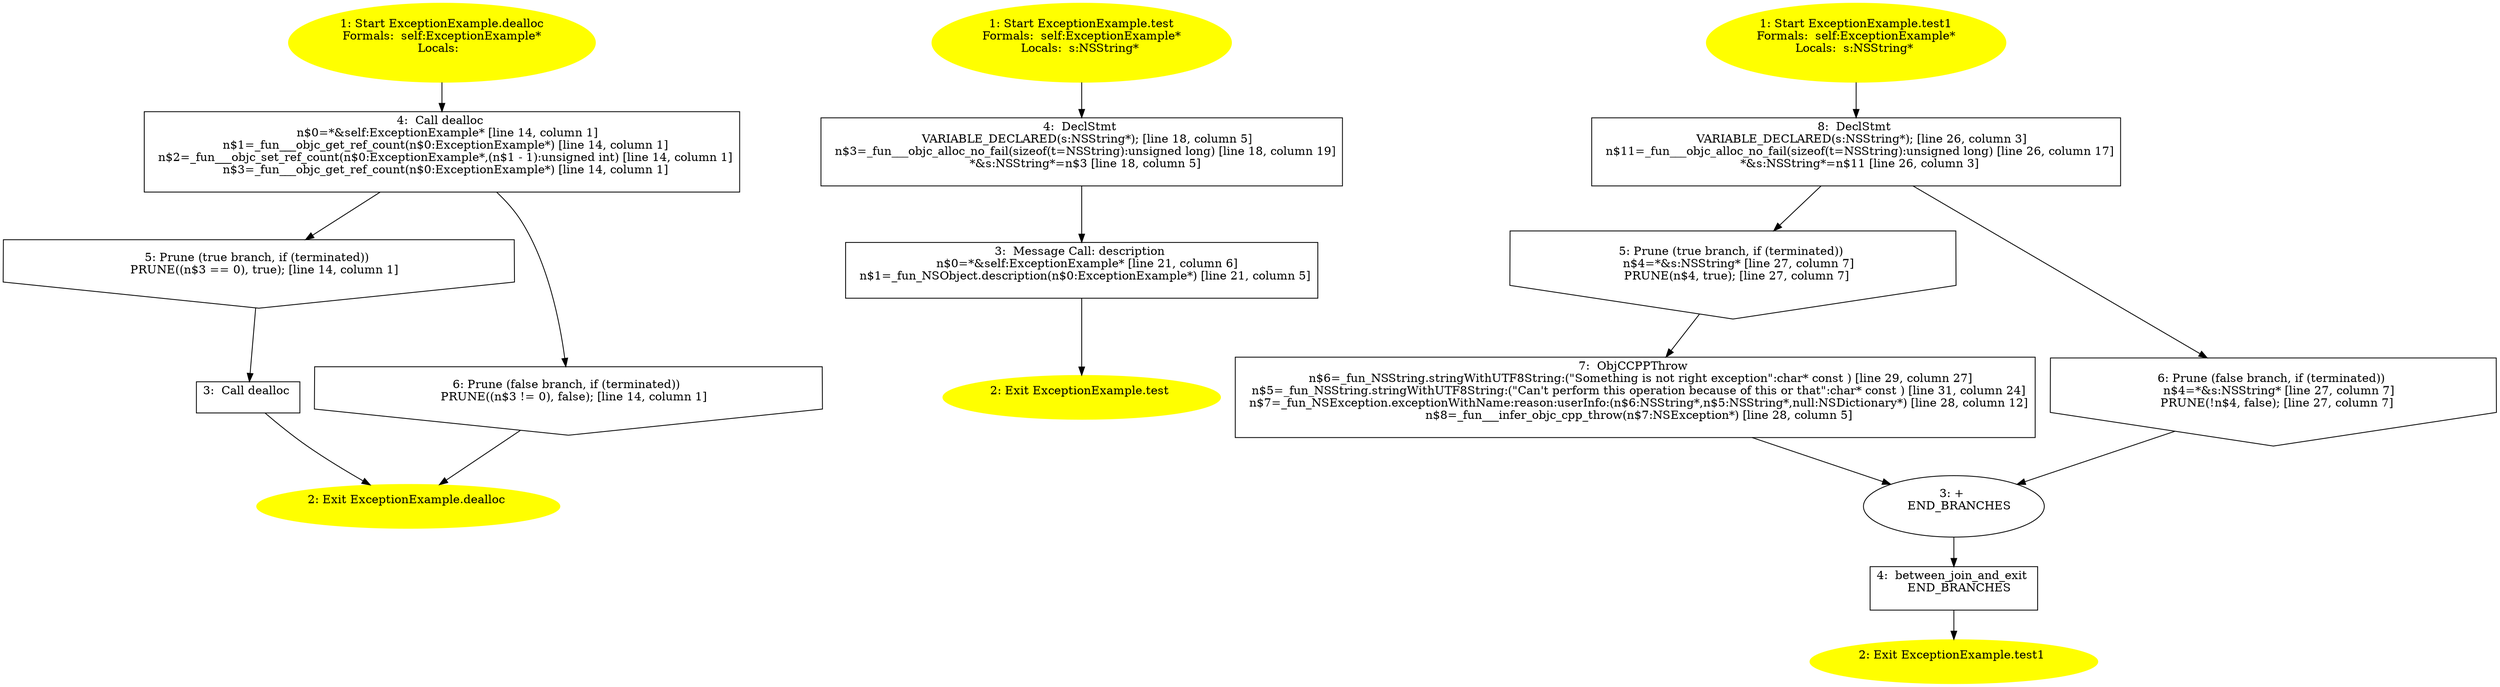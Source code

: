 /* @generated */
digraph cfg {
"dealloc#ExceptionExample#instance.d3f98dfd383bac562b4173d739efcd78_1" [label="1: Start ExceptionExample.dealloc\nFormals:  self:ExceptionExample*\nLocals:  \n  " color=yellow style=filled]
	

	 "dealloc#ExceptionExample#instance.d3f98dfd383bac562b4173d739efcd78_1" -> "dealloc#ExceptionExample#instance.d3f98dfd383bac562b4173d739efcd78_4" ;
"dealloc#ExceptionExample#instance.d3f98dfd383bac562b4173d739efcd78_2" [label="2: Exit ExceptionExample.dealloc \n  " color=yellow style=filled]
	

"dealloc#ExceptionExample#instance.d3f98dfd383bac562b4173d739efcd78_3" [label="3:  Call dealloc \n  " shape="box"]
	

	 "dealloc#ExceptionExample#instance.d3f98dfd383bac562b4173d739efcd78_3" -> "dealloc#ExceptionExample#instance.d3f98dfd383bac562b4173d739efcd78_2" ;
"dealloc#ExceptionExample#instance.d3f98dfd383bac562b4173d739efcd78_4" [label="4:  Call dealloc \n   n$0=*&self:ExceptionExample* [line 14, column 1]\n  n$1=_fun___objc_get_ref_count(n$0:ExceptionExample*) [line 14, column 1]\n  n$2=_fun___objc_set_ref_count(n$0:ExceptionExample*,(n$1 - 1):unsigned int) [line 14, column 1]\n  n$3=_fun___objc_get_ref_count(n$0:ExceptionExample*) [line 14, column 1]\n " shape="box"]
	

	 "dealloc#ExceptionExample#instance.d3f98dfd383bac562b4173d739efcd78_4" -> "dealloc#ExceptionExample#instance.d3f98dfd383bac562b4173d739efcd78_5" ;
	 "dealloc#ExceptionExample#instance.d3f98dfd383bac562b4173d739efcd78_4" -> "dealloc#ExceptionExample#instance.d3f98dfd383bac562b4173d739efcd78_6" ;
"dealloc#ExceptionExample#instance.d3f98dfd383bac562b4173d739efcd78_5" [label="5: Prune (true branch, if (terminated)) \n   PRUNE((n$3 == 0), true); [line 14, column 1]\n " shape="invhouse"]
	

	 "dealloc#ExceptionExample#instance.d3f98dfd383bac562b4173d739efcd78_5" -> "dealloc#ExceptionExample#instance.d3f98dfd383bac562b4173d739efcd78_3" ;
"dealloc#ExceptionExample#instance.d3f98dfd383bac562b4173d739efcd78_6" [label="6: Prune (false branch, if (terminated)) \n   PRUNE((n$3 != 0), false); [line 14, column 1]\n " shape="invhouse"]
	

	 "dealloc#ExceptionExample#instance.d3f98dfd383bac562b4173d739efcd78_6" -> "dealloc#ExceptionExample#instance.d3f98dfd383bac562b4173d739efcd78_2" ;
"test#ExceptionExample#instance.513cde8d794322493646dbd1821516dd_1" [label="1: Start ExceptionExample.test\nFormals:  self:ExceptionExample*\nLocals:  s:NSString* \n  " color=yellow style=filled]
	

	 "test#ExceptionExample#instance.513cde8d794322493646dbd1821516dd_1" -> "test#ExceptionExample#instance.513cde8d794322493646dbd1821516dd_4" ;
"test#ExceptionExample#instance.513cde8d794322493646dbd1821516dd_2" [label="2: Exit ExceptionExample.test \n  " color=yellow style=filled]
	

"test#ExceptionExample#instance.513cde8d794322493646dbd1821516dd_3" [label="3:  Message Call: description \n   n$0=*&self:ExceptionExample* [line 21, column 6]\n  n$1=_fun_NSObject.description(n$0:ExceptionExample*) [line 21, column 5]\n " shape="box"]
	

	 "test#ExceptionExample#instance.513cde8d794322493646dbd1821516dd_3" -> "test#ExceptionExample#instance.513cde8d794322493646dbd1821516dd_2" ;
"test#ExceptionExample#instance.513cde8d794322493646dbd1821516dd_4" [label="4:  DeclStmt \n   VARIABLE_DECLARED(s:NSString*); [line 18, column 5]\n  n$3=_fun___objc_alloc_no_fail(sizeof(t=NSString):unsigned long) [line 18, column 19]\n  *&s:NSString*=n$3 [line 18, column 5]\n " shape="box"]
	

	 "test#ExceptionExample#instance.513cde8d794322493646dbd1821516dd_4" -> "test#ExceptionExample#instance.513cde8d794322493646dbd1821516dd_3" ;
"test1#ExceptionExample#instance.400b3bc567ff814f7f6788584460738f_1" [label="1: Start ExceptionExample.test1\nFormals:  self:ExceptionExample*\nLocals:  s:NSString* \n  " color=yellow style=filled]
	

	 "test1#ExceptionExample#instance.400b3bc567ff814f7f6788584460738f_1" -> "test1#ExceptionExample#instance.400b3bc567ff814f7f6788584460738f_8" ;
"test1#ExceptionExample#instance.400b3bc567ff814f7f6788584460738f_2" [label="2: Exit ExceptionExample.test1 \n  " color=yellow style=filled]
	

"test1#ExceptionExample#instance.400b3bc567ff814f7f6788584460738f_3" [label="3: + \n   END_BRANCHES\n " ]
	

	 "test1#ExceptionExample#instance.400b3bc567ff814f7f6788584460738f_3" -> "test1#ExceptionExample#instance.400b3bc567ff814f7f6788584460738f_4" ;
"test1#ExceptionExample#instance.400b3bc567ff814f7f6788584460738f_4" [label="4:  between_join_and_exit \n   END_BRANCHES\n " shape="box"]
	

	 "test1#ExceptionExample#instance.400b3bc567ff814f7f6788584460738f_4" -> "test1#ExceptionExample#instance.400b3bc567ff814f7f6788584460738f_2" ;
"test1#ExceptionExample#instance.400b3bc567ff814f7f6788584460738f_5" [label="5: Prune (true branch, if (terminated)) \n   n$4=*&s:NSString* [line 27, column 7]\n  PRUNE(n$4, true); [line 27, column 7]\n " shape="invhouse"]
	

	 "test1#ExceptionExample#instance.400b3bc567ff814f7f6788584460738f_5" -> "test1#ExceptionExample#instance.400b3bc567ff814f7f6788584460738f_7" ;
"test1#ExceptionExample#instance.400b3bc567ff814f7f6788584460738f_6" [label="6: Prune (false branch, if (terminated)) \n   n$4=*&s:NSString* [line 27, column 7]\n  PRUNE(!n$4, false); [line 27, column 7]\n " shape="invhouse"]
	

	 "test1#ExceptionExample#instance.400b3bc567ff814f7f6788584460738f_6" -> "test1#ExceptionExample#instance.400b3bc567ff814f7f6788584460738f_3" ;
"test1#ExceptionExample#instance.400b3bc567ff814f7f6788584460738f_7" [label="7:  ObjCCPPThrow \n   n$6=_fun_NSString.stringWithUTF8String:(\"Something is not right exception\":char* const ) [line 29, column 27]\n  n$5=_fun_NSString.stringWithUTF8String:(\"Can't perform this operation because of this or that\":char* const ) [line 31, column 24]\n  n$7=_fun_NSException.exceptionWithName:reason:userInfo:(n$6:NSString*,n$5:NSString*,null:NSDictionary*) [line 28, column 12]\n  n$8=_fun___infer_objc_cpp_throw(n$7:NSException*) [line 28, column 5]\n " shape="box"]
	

	 "test1#ExceptionExample#instance.400b3bc567ff814f7f6788584460738f_7" -> "test1#ExceptionExample#instance.400b3bc567ff814f7f6788584460738f_3" ;
"test1#ExceptionExample#instance.400b3bc567ff814f7f6788584460738f_8" [label="8:  DeclStmt \n   VARIABLE_DECLARED(s:NSString*); [line 26, column 3]\n  n$11=_fun___objc_alloc_no_fail(sizeof(t=NSString):unsigned long) [line 26, column 17]\n  *&s:NSString*=n$11 [line 26, column 3]\n " shape="box"]
	

	 "test1#ExceptionExample#instance.400b3bc567ff814f7f6788584460738f_8" -> "test1#ExceptionExample#instance.400b3bc567ff814f7f6788584460738f_5" ;
	 "test1#ExceptionExample#instance.400b3bc567ff814f7f6788584460738f_8" -> "test1#ExceptionExample#instance.400b3bc567ff814f7f6788584460738f_6" ;
}
